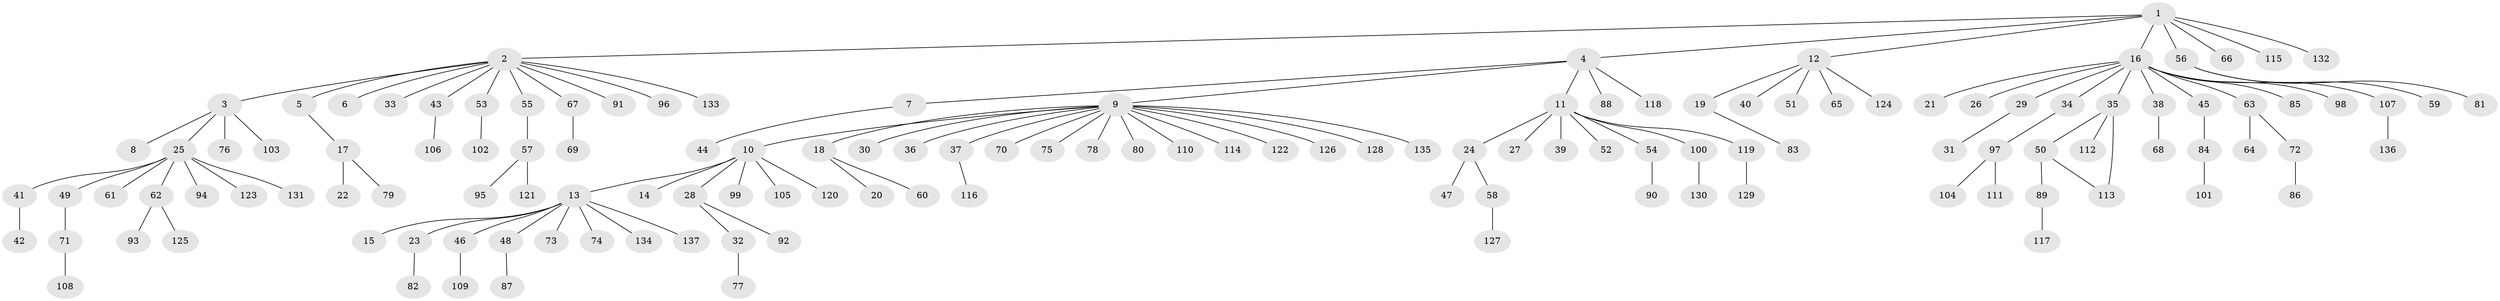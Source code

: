 // Generated by graph-tools (version 1.1) at 2025/14/03/09/25 04:14:41]
// undirected, 137 vertices, 137 edges
graph export_dot {
graph [start="1"]
  node [color=gray90,style=filled];
  1;
  2;
  3;
  4;
  5;
  6;
  7;
  8;
  9;
  10;
  11;
  12;
  13;
  14;
  15;
  16;
  17;
  18;
  19;
  20;
  21;
  22;
  23;
  24;
  25;
  26;
  27;
  28;
  29;
  30;
  31;
  32;
  33;
  34;
  35;
  36;
  37;
  38;
  39;
  40;
  41;
  42;
  43;
  44;
  45;
  46;
  47;
  48;
  49;
  50;
  51;
  52;
  53;
  54;
  55;
  56;
  57;
  58;
  59;
  60;
  61;
  62;
  63;
  64;
  65;
  66;
  67;
  68;
  69;
  70;
  71;
  72;
  73;
  74;
  75;
  76;
  77;
  78;
  79;
  80;
  81;
  82;
  83;
  84;
  85;
  86;
  87;
  88;
  89;
  90;
  91;
  92;
  93;
  94;
  95;
  96;
  97;
  98;
  99;
  100;
  101;
  102;
  103;
  104;
  105;
  106;
  107;
  108;
  109;
  110;
  111;
  112;
  113;
  114;
  115;
  116;
  117;
  118;
  119;
  120;
  121;
  122;
  123;
  124;
  125;
  126;
  127;
  128;
  129;
  130;
  131;
  132;
  133;
  134;
  135;
  136;
  137;
  1 -- 2;
  1 -- 4;
  1 -- 12;
  1 -- 16;
  1 -- 56;
  1 -- 66;
  1 -- 115;
  1 -- 132;
  2 -- 3;
  2 -- 5;
  2 -- 6;
  2 -- 33;
  2 -- 43;
  2 -- 53;
  2 -- 55;
  2 -- 67;
  2 -- 91;
  2 -- 96;
  2 -- 133;
  3 -- 8;
  3 -- 25;
  3 -- 76;
  3 -- 103;
  4 -- 7;
  4 -- 9;
  4 -- 11;
  4 -- 88;
  4 -- 118;
  5 -- 17;
  7 -- 44;
  9 -- 10;
  9 -- 18;
  9 -- 30;
  9 -- 36;
  9 -- 37;
  9 -- 70;
  9 -- 75;
  9 -- 78;
  9 -- 80;
  9 -- 110;
  9 -- 114;
  9 -- 122;
  9 -- 126;
  9 -- 128;
  9 -- 135;
  10 -- 13;
  10 -- 14;
  10 -- 28;
  10 -- 99;
  10 -- 105;
  10 -- 120;
  11 -- 24;
  11 -- 27;
  11 -- 39;
  11 -- 52;
  11 -- 54;
  11 -- 100;
  11 -- 119;
  12 -- 19;
  12 -- 40;
  12 -- 51;
  12 -- 65;
  12 -- 124;
  13 -- 15;
  13 -- 23;
  13 -- 46;
  13 -- 48;
  13 -- 73;
  13 -- 74;
  13 -- 134;
  13 -- 137;
  16 -- 21;
  16 -- 26;
  16 -- 29;
  16 -- 34;
  16 -- 35;
  16 -- 38;
  16 -- 45;
  16 -- 63;
  16 -- 85;
  16 -- 98;
  16 -- 107;
  17 -- 22;
  17 -- 79;
  18 -- 20;
  18 -- 60;
  19 -- 83;
  23 -- 82;
  24 -- 47;
  24 -- 58;
  25 -- 41;
  25 -- 49;
  25 -- 61;
  25 -- 62;
  25 -- 94;
  25 -- 123;
  25 -- 131;
  28 -- 32;
  28 -- 92;
  29 -- 31;
  32 -- 77;
  34 -- 97;
  35 -- 50;
  35 -- 112;
  35 -- 113;
  37 -- 116;
  38 -- 68;
  41 -- 42;
  43 -- 106;
  45 -- 84;
  46 -- 109;
  48 -- 87;
  49 -- 71;
  50 -- 89;
  50 -- 113;
  53 -- 102;
  54 -- 90;
  55 -- 57;
  56 -- 59;
  56 -- 81;
  57 -- 95;
  57 -- 121;
  58 -- 127;
  62 -- 93;
  62 -- 125;
  63 -- 64;
  63 -- 72;
  67 -- 69;
  71 -- 108;
  72 -- 86;
  84 -- 101;
  89 -- 117;
  97 -- 104;
  97 -- 111;
  100 -- 130;
  107 -- 136;
  119 -- 129;
}
